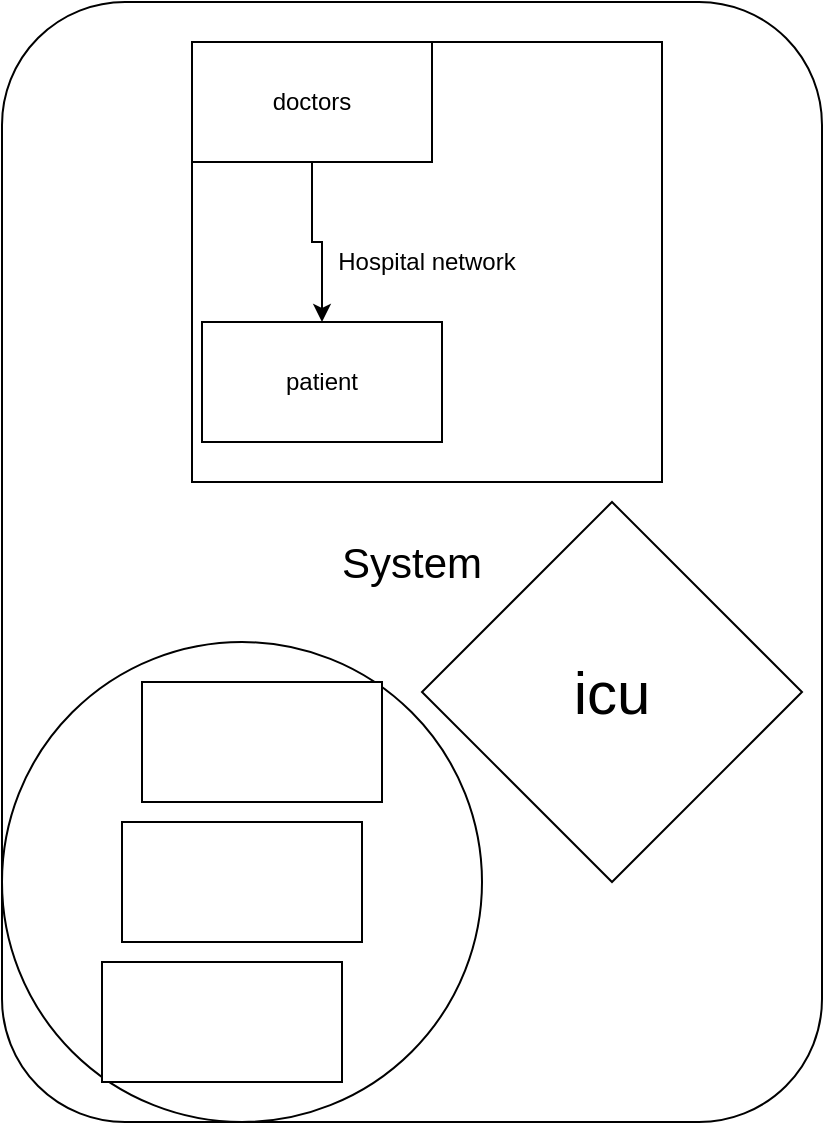 <mxfile version="13.6.5">
    <diagram id="6hGFLwfOUW9BJ-s0fimq" name="Page-1">
        <mxGraphModel dx="1428" dy="1680" grid="1" gridSize="10" guides="1" tooltips="1" connect="1" arrows="1" fold="1" page="1" pageScale="1" pageWidth="827" pageHeight="1169" math="0" shadow="0">
            <root>
                <mxCell id="0"/>
                <mxCell id="1" parent="0"/>
                <mxCell id="2" value="&lt;font style=&quot;font-size: 21px&quot;&gt;System&lt;/font&gt;" style="rounded=1;whiteSpace=wrap;html=1;" vertex="1" parent="1">
                    <mxGeometry x="-770" y="-260" width="410" height="560" as="geometry"/>
                </mxCell>
                <mxCell id="3" value="Hospital network" style="rounded=0;whiteSpace=wrap;html=1;" vertex="1" parent="1">
                    <mxGeometry x="-675" y="-240" width="235" height="220" as="geometry"/>
                </mxCell>
                <mxCell id="11" style="edgeStyle=orthogonalEdgeStyle;rounded=0;orthogonalLoop=1;jettySize=auto;html=1;" edge="1" parent="1" source="4" target="5">
                    <mxGeometry relative="1" as="geometry"/>
                </mxCell>
                <mxCell id="4" value="doctors" style="rounded=0;whiteSpace=wrap;html=1;" vertex="1" parent="1">
                    <mxGeometry x="-675" y="-240" width="120" height="60" as="geometry"/>
                </mxCell>
                <mxCell id="5" value="patient" style="rounded=0;whiteSpace=wrap;html=1;" vertex="1" parent="1">
                    <mxGeometry x="-670" y="-100" width="120" height="60" as="geometry"/>
                </mxCell>
                <mxCell id="6" value="" style="ellipse;whiteSpace=wrap;html=1;aspect=fixed;" vertex="1" parent="1">
                    <mxGeometry x="-770" y="60" width="240" height="240" as="geometry"/>
                </mxCell>
                <mxCell id="7" value="" style="rounded=0;whiteSpace=wrap;html=1;" vertex="1" parent="1">
                    <mxGeometry x="-700" y="80" width="120" height="60" as="geometry"/>
                </mxCell>
                <mxCell id="8" value="" style="rounded=0;whiteSpace=wrap;html=1;" vertex="1" parent="1">
                    <mxGeometry x="-710" y="150" width="120" height="60" as="geometry"/>
                </mxCell>
                <mxCell id="9" value="" style="rounded=0;whiteSpace=wrap;html=1;" vertex="1" parent="1">
                    <mxGeometry x="-720" y="220" width="120" height="60" as="geometry"/>
                </mxCell>
                <mxCell id="12" value="&lt;font style=&quot;font-size: 30px&quot;&gt;icu&lt;/font&gt;" style="rhombus;whiteSpace=wrap;html=1;" vertex="1" parent="1">
                    <mxGeometry x="-560" y="-10" width="190" height="190" as="geometry"/>
                </mxCell>
            </root>
        </mxGraphModel>
    </diagram>
</mxfile>